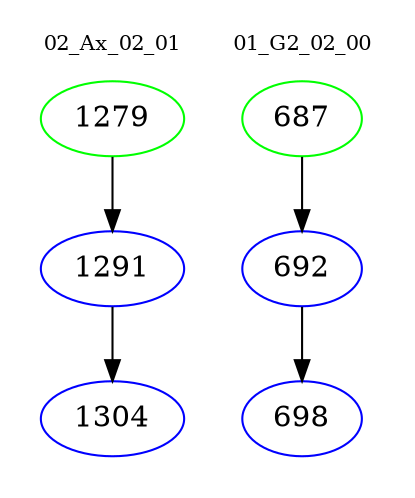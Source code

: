 digraph{
subgraph cluster_0 {
color = white
label = "02_Ax_02_01";
fontsize=10;
T0_1279 [label="1279", color="green"]
T0_1279 -> T0_1291 [color="black"]
T0_1291 [label="1291", color="blue"]
T0_1291 -> T0_1304 [color="black"]
T0_1304 [label="1304", color="blue"]
}
subgraph cluster_1 {
color = white
label = "01_G2_02_00";
fontsize=10;
T1_687 [label="687", color="green"]
T1_687 -> T1_692 [color="black"]
T1_692 [label="692", color="blue"]
T1_692 -> T1_698 [color="black"]
T1_698 [label="698", color="blue"]
}
}
